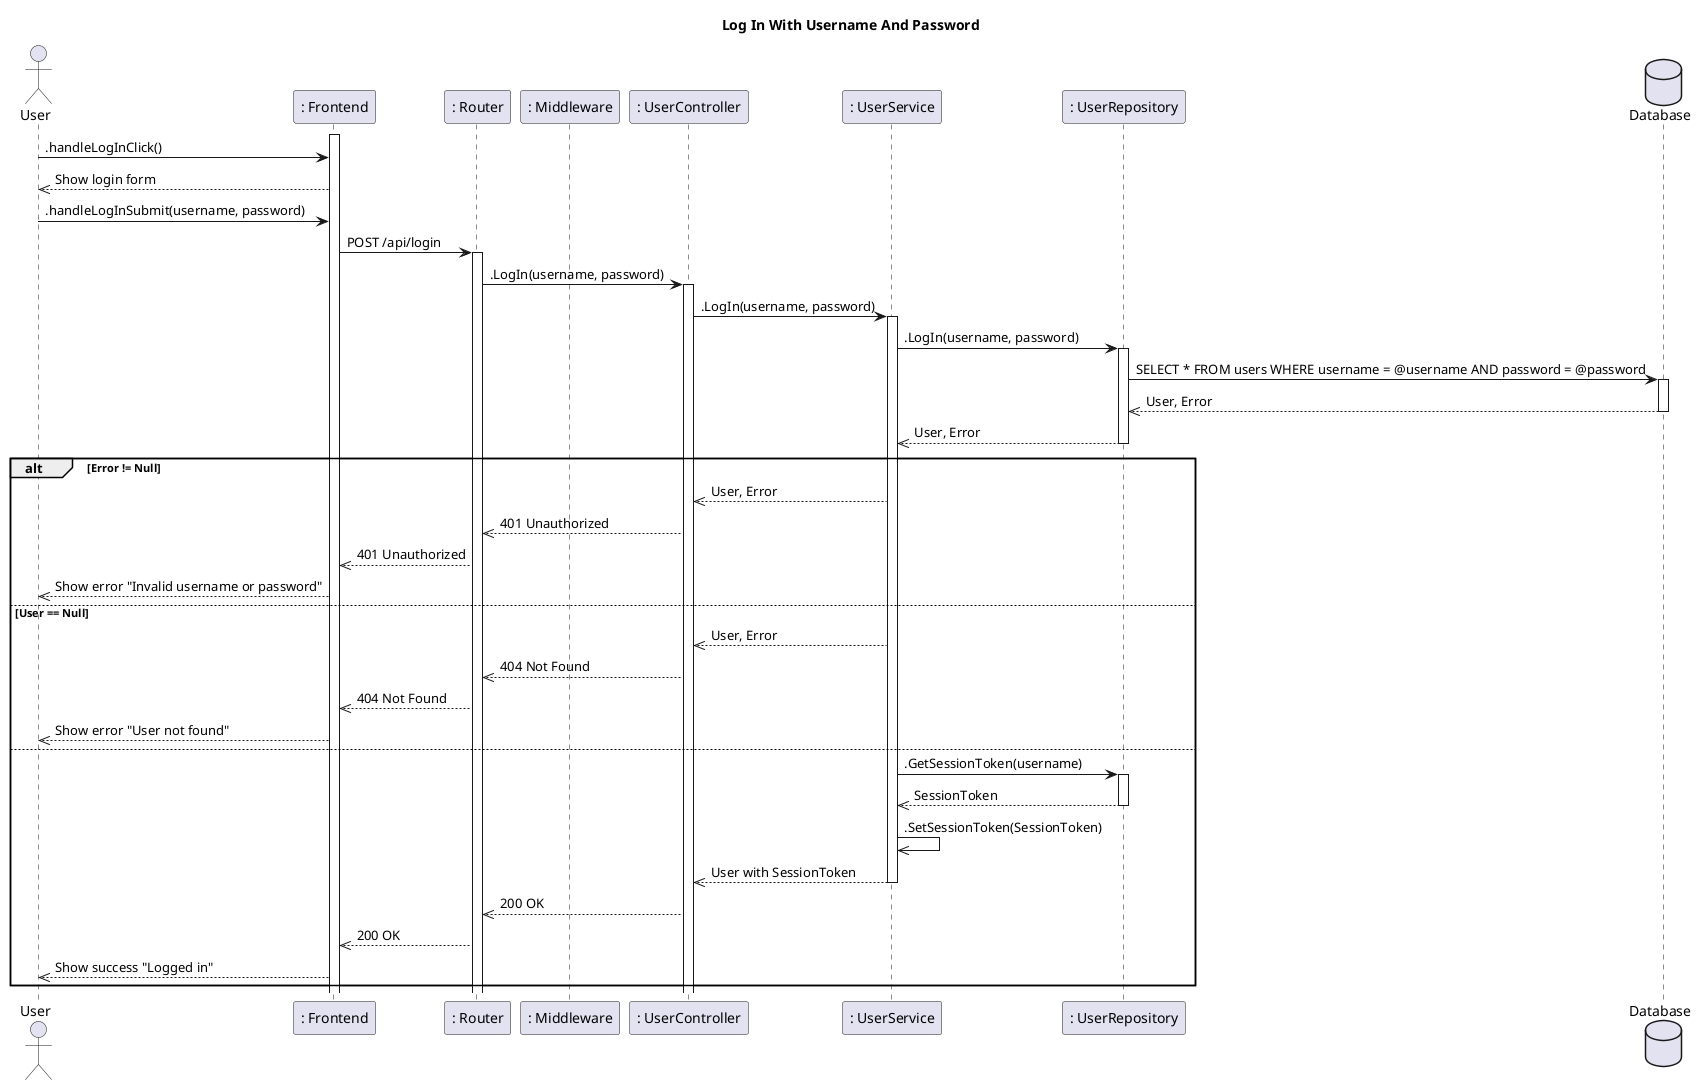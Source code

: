 @startuml
title Log In With Username And Password
actor User
participant ": Frontend" as Frontend
participant ": Router" as Router
participant ": Middleware" as Middleware

participant ": UserController" as Controller
participant ": UserService" as Service
participant ": UserRepository" as Repository

database Database
activate Frontend
User -> Frontend: .handleLogInClick()
Frontend -->> User: Show login form

User -> Frontend: .handleLogInSubmit(username, password)
Frontend -> Router: POST /api/login
activate Router
Router -> Controller: .LogIn(username, password)
activate Controller
Controller -> Service: .LogIn(username, password)
activate Service
Service -> Repository: .LogIn(username, password)
activate Repository
Repository -> Database: SELECT * FROM users WHERE username = @username AND password = @password
activate Database
Database -->> Repository: User, Error
deactivate Database
Repository -->> Service: User, Error
deactivate Repository

alt Error != Null
  Service -->> Controller: User, Error
  Controller -->> Router: 401 Unauthorized
  Router -->> Frontend: 401 Unauthorized
  Frontend -->> User: Show error "Invalid username or password"
else User == Null
  Service -->> Controller: User, Error
  Controller -->> Router: 404 Not Found
  Router -->> Frontend: 404 Not Found
  Frontend -->> User: Show error "User not found"
else
  Service -> Repository: .GetSessionToken(username)
  activate Repository
  Repository -->> Service: SessionToken
  deactivate Repository
  Service ->> Service: .SetSessionToken(SessionToken)
  Service -->> Controller: User with SessionToken
  deactivate Service
  Controller -->> Router: 200 OK
  Router -->> Frontend: 200 OK
  Frontend -->> User: Show success "Logged in"
end
deactivate Service
@enduml